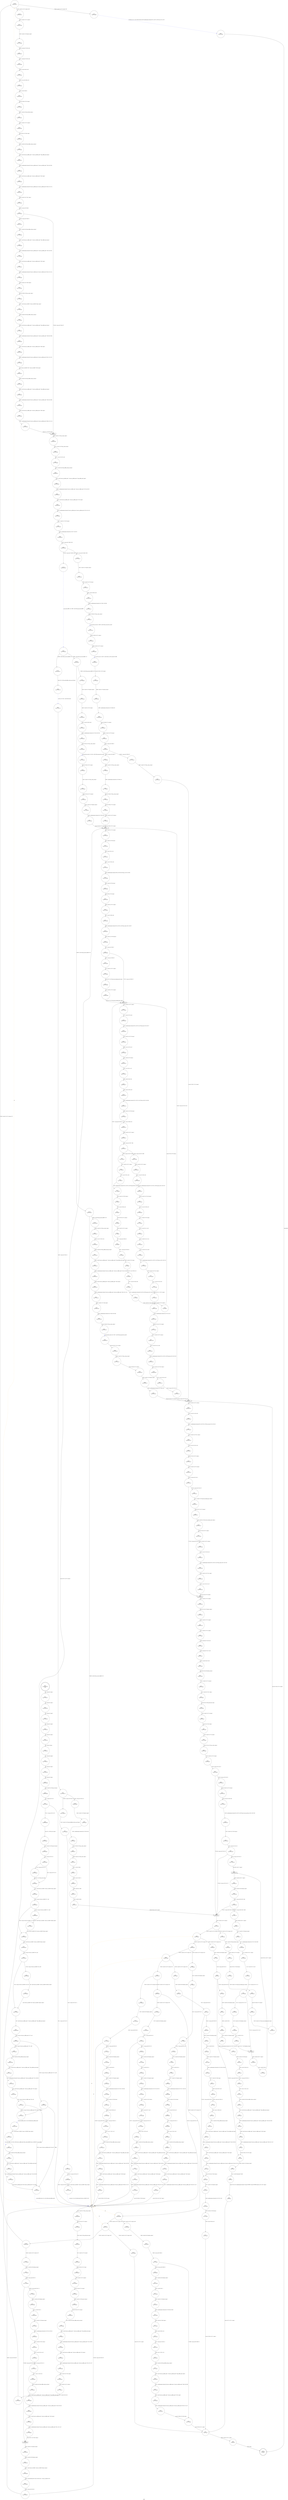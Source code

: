 digraph yylex {
label="yylex"
9430 [label="N9430\n(rp:35, ep:0)\nexit", shape="doublecircle"]
9431 [label="N9431\n(rp:478, ep:478)\nentry", shape="doublecircle"]
9431 -> 9433 [label="%1 = alloca i32, align 4"]
9433 [label="N9433\n(rp:477, ep:477)", shape="circle"]
9433 -> 9434 [label="%2 = alloca i32, align 4"]
9434 [label="N9434\n(rp:476, ep:476)", shape="circle"]
9434 -> 9435 [label="%3 = alloca i8*, align 8"]
9435 [label="N9435\n(rp:475, ep:475)", shape="circle"]
9435 -> 9436 [label="%4 = alloca i8*, align 8"]
9436 [label="N9436\n(rp:474, ep:474)", shape="circle"]
9436 -> 9437 [label="%5 = alloca i32, align 4"]
9437 [label="N9437\n(rp:473, ep:473)", shape="circle"]
9437 -> 9438 [label="%6 = alloca i8, align 1"]
9438 [label="N9438\n(rp:472, ep:472)", shape="circle"]
9438 -> 9439 [label="%7 = alloca i64, align 8"]
9439 [label="N9439\n(rp:471, ep:471)", shape="circle"]
9439 -> 9440 [label="%8 = alloca i32, align 4"]
9440 [label="N9440\n(rp:470, ep:470)", shape="circle"]
9440 -> 9445 [label="%9 = alloca i32, align 4"]
9445 [label="N9445\n(rp:469, ep:469)", shape="circle"]
9445 -> 9446 [label="%10 = load i32, i32* @yy_init, align 4"]
9446 [label="N9446\n(rp:468, ep:468)", shape="circle"]
9446 -> 9447 [label="%11 = icmp ne i32 %10, 0"]
9447 [label="N9447\n(rp:467, ep:467)", shape="circle"]
9447 -> 9960 [label="[!(%11 = icmp ne i32 %10, 0)]"]
9447 -> 9487 [label="[%11 = icmp ne i32 %10, 0]"]
9449 [label="N9449\n(rp:465, ep:465)", shape="circle"]
9449 -> 9450 [label="%13 = load i32, i32* @yy_start, align 4"]
9450 [label="N9450\n(rp:464, ep:464)", shape="circle"]
9450 -> 9451 [label="%14 = icmp ne i32 %13, 0"]
9451 [label="N9451\n(rp:463, ep:463)", shape="circle"]
9451 -> 9962 [label="[!(%14 = icmp ne i32 %13, 0)]"]
9451 -> 9454 [label="[%14 = icmp ne i32 %13, 0]"]
9454 [label="N9454\n(rp:461, ep:461)", shape="circle"]
9454 -> 9455 [label="%17 = load %struct._IO_FILE*, %struct._IO_FILE** @yyin, align 8"]
9455 [label="N9455\n(rp:460, ep:460)", shape="circle"]
9455 -> 9456 [label="%18 = icmp ne %struct._IO_FILE* %17, null"]
9456 [label="N9456\n(rp:459, ep:459)", shape="circle"]
9456 -> 9964 [label="[!(%18 = icmp ne %struct._IO_FILE* %17, null)]"]
9456 -> 9460 [label="[%18 = icmp ne %struct._IO_FILE* %17, null]"]
9458 [label="N9458\n(rp:457, ep:457)", shape="circle"]
9458 -> 9460 [label="store %struct._IO_FILE* %20, %struct._IO_FILE** @yyin, align 8"]
9460 [label="N9460\n(rp:456, ep:456)", shape="circle"]
9460 -> 9461 [label="%22 = load %struct._IO_FILE*, %struct._IO_FILE** @yyout, align 8"]
9461 [label="N9461\n(rp:455, ep:455)", shape="circle"]
9461 -> 9462 [label="%23 = icmp ne %struct._IO_FILE* %22, null"]
9462 [label="N9462\n(rp:454, ep:454)", shape="circle"]
9462 -> 9966 [label="[!(%23 = icmp ne %struct._IO_FILE* %22, null)]"]
9462 -> 9466 [label="[%23 = icmp ne %struct._IO_FILE* %22, null]"]
9464 [label="N9464\n(rp:452, ep:452)", shape="circle"]
9464 -> 9466 [label="store %struct._IO_FILE* %25, %struct._IO_FILE** @yyout, align 8"]
9466 [label="N9466\n(rp:451, ep:451)", shape="circle"]
9466 -> 9467 [label="%27 = load %struct.yy_buffer_state**, %struct.yy_buffer_state*** @yy_buffer_stack, align 8"]
9467 [label="N9467\n(rp:450, ep:450)", shape="circle"]
9467 -> 9468 [label="%28 = icmp ne %struct.yy_buffer_state** %27, null"]
9468 [label="N9468\n(rp:449, ep:449)", shape="circle"]
9468 -> 9967 [label="[%28 = icmp ne %struct.yy_buffer_state** %27, null]"]
9468 -> 9968 [label="[!(%28 = icmp ne %struct.yy_buffer_state** %27, null)]"]
9470 [label="N9470\n(rp:446, ep:446)", shape="circle"]
9470 -> 9471 [label="%31 = load %struct.yy_buffer_state**, %struct.yy_buffer_state*** @yy_buffer_stack, align 8"]
9471 [label="N9471\n(rp:445, ep:445)", shape="circle"]
9471 -> 9472 [label="%32 = getelementptr inbounds %struct.yy_buffer_state*, %struct.yy_buffer_state** %31, i64 %30"]
9472 [label="N9472\n(rp:444, ep:444)", shape="circle"]
9472 -> 9473 [label="%33 = load %struct.yy_buffer_state*, %struct.yy_buffer_state** %32, align 8"]
9473 [label="N9473\n(rp:443, ep:443)", shape="circle"]
9473 -> 9474 [label="%34 = icmp ne %struct.yy_buffer_state* %33, null"]
9474 [label="N9474\n(rp:442, ep:442)", shape="circle"]
9474 -> 9484 [label="[%34 = icmp ne %struct.yy_buffer_state* %33, null]"]
9474 -> 9476 [label="[!(%34 = icmp ne %struct.yy_buffer_state* %33, null)]"]
9476 [label="N9476\n(rp:441, ep:441)", shape="circle"]
9476 -> 9477 [label="yyensure_buffer_stack --@-- call void @yyensure_buffer_stack()", style="dashed", color="blue"]
9477 [label="N9477\n(rp:440, ep:440)", shape="circle"]
9477 -> 9478 [label="%37 = load %struct._IO_FILE*, %struct._IO_FILE** @yyin, align 8"]
9478 [label="N9478\n(rp:439, ep:439)", shape="circle"]
9478 -> 9479 [label="yy_create_buffer --@-- %38 = call %struct.yy_buffer_state* @yy_create_buffer(%struct._IO_FILE* %37, i32 16384)", style="dashed", color="blue"]
9479 [label="N9479\n(rp:438, ep:438)", shape="circle"]
9479 -> 9480 [label="%39 = load i64, i64* @yy_buffer_stack_top, align 8"]
9480 [label="N9480\n(rp:437, ep:437)", shape="circle"]
9480 -> 9481 [label="%40 = load %struct.yy_buffer_state**, %struct.yy_buffer_state*** @yy_buffer_stack, align 8"]
9481 [label="N9481\n(rp:436, ep:436)", shape="circle"]
9481 -> 9482 [label="%41 = getelementptr inbounds %struct.yy_buffer_state*, %struct.yy_buffer_state** %40, i64 %39"]
9482 [label="N9482\n(rp:435, ep:435)", shape="circle"]
9482 -> 9484 [label="store %struct.yy_buffer_state* %38, %struct.yy_buffer_state** %41, align 8"]
9484 [label="N9484\n(rp:434, ep:434)", shape="circle"]
9484 -> 9487 [label="yy_load_buffer_state --@-- call void @yy_load_buffer_state()", style="dashed", color="blue"]
9487 [label="N9487\n(rp:433, ep:354)", shape="box"]
9487 -> 9488 [label="%45 = load i8*, i8** @yy_c_buf_p, align 8"]
9487 -> 9487 [label="@", style="dashed", color="orange"]
9487 -> 10002 [label="@", style="dashed", color="orange"]
9487 -> 10004 [label="@", style="dashed", color="orange"]
9487 -> 9992 [label="@", style="dashed", color="orange"]
9487 -> 10008 [label="@", style="dashed", color="orange"]
9487 -> 9996 [label="@", style="dashed", color="orange"]
9488 [label="N9488\n(rp:432, ep:353)", shape="circle"]
9488 -> 9489 [label="store i8* %45, i8** %3, align 8"]
9489 [label="N9489\n(rp:431, ep:352)", shape="circle"]
9489 -> 9490 [label="%46 = load i8, i8* @yy_hold_char, align 1"]
9490 [label="N9490\n(rp:430, ep:351)", shape="circle"]
9490 -> 9491 [label="%47 = load i8*, i8** %3, align 8"]
9491 [label="N9491\n(rp:429, ep:350)", shape="circle"]
9491 -> 9492 [label="store i8 %46, i8* %47, align 1"]
9492 [label="N9492\n(rp:428, ep:349)", shape="circle"]
9492 -> 9493 [label="%48 = load i8*, i8** %3, align 8"]
9493 [label="N9493\n(rp:427, ep:348)", shape="circle"]
9493 -> 9494 [label="store i8* %48, i8** %4, align 8"]
9494 [label="N9494\n(rp:426, ep:345)", shape="circle"]
9494 -> 9495 [label="%49 = load i32, i32* @yy_start, align 4"]
9495 [label="N9495\n(rp:425, ep:343)", shape="circle"]
9495 -> 9496 [label="store i32 %49, i32* %2, align 4"]
9496 [label="N9496\n(rp:424, ep:341)", shape="circle"]
9496 -> 9497 [label="%50 = load i64, i64* @yy_buffer_stack_top, align 8"]
9497 [label="N9497\n(rp:423, ep:339)", shape="circle"]
9497 -> 9498 [label="%51 = load %struct.yy_buffer_state**, %struct.yy_buffer_state*** @yy_buffer_stack, align 8"]
9498 [label="N9498\n(rp:422, ep:337)", shape="circle"]
9498 -> 9499 [label="%52 = getelementptr inbounds %struct.yy_buffer_state*, %struct.yy_buffer_state** %51, i64 %50"]
9499 [label="N9499\n(rp:421, ep:335)", shape="circle"]
9499 -> 9500 [label="%53 = load %struct.yy_buffer_state*, %struct.yy_buffer_state** %52, align 8"]
9500 [label="N9500\n(rp:420, ep:332)", shape="circle"]
9500 -> 9501 [label="%54 = getelementptr inbounds %struct.yy_buffer_state, %struct.yy_buffer_state* %53, i32 0, i32 7"]
9501 [label="N9501\n(rp:419, ep:329)", shape="circle"]
9501 -> 9502 [label="%55 = load i32, i32* %54, align 4"]
9502 [label="N9502\n(rp:418, ep:326)", shape="circle"]
9502 -> 9503 [label="%56 = load i32, i32* %2, align 4"]
9503 [label="N9503\n(rp:417, ep:323)", shape="circle"]
9503 -> 9504 [label="%57 = add i32 %56, %55"]
9504 [label="N9504\n(rp:416, ep:320)", shape="circle"]
9504 -> 9508 [label="store i32 %57, i32* %2, align 4"]
9508 [label="N9508\n(rp:415, ep:317)", shape="box"]
9508 -> 9509 [label="%60 = load i8*, i8** %3, align 8"]
9509 [label="N9509\n(rp:414, ep:316)", shape="circle"]
9509 -> 9510 [label="%61 = load i8, i8* %60, align 1"]
9510 [label="N9510\n(rp:413, ep:314)", shape="circle"]
9510 -> 9511 [label="%62 = zext i8 %61 to i32"]
9511 [label="N9511\n(rp:412, ep:312)", shape="circle"]
9511 -> 9512 [label="%63 = zext i32 %62 to i64"]
9512 [label="N9512\n(rp:411, ep:310)", shape="circle"]
9512 -> 9513 [label="%64 = getelementptr inbounds [256 x i8], [256 x i8]* @yy_ec, i64 0, i64 %63"]
9513 [label="N9513\n(rp:410, ep:308)", shape="circle"]
9513 -> 9514 [label="%65 = load i8, i8* %64, align 1"]
9514 [label="N9514\n(rp:409, ep:306)", shape="circle"]
9514 -> 9515 [label="store i8 %65, i8* %6, align 1"]
9515 [label="N9515\n(rp:408, ep:304)", shape="circle"]
9515 -> 9516 [label="%66 = load i32, i32* %2, align 4"]
9516 [label="N9516\n(rp:407, ep:302)", shape="circle"]
9516 -> 9517 [label="%67 = sext i32 %66 to i64"]
9517 [label="N9517\n(rp:406, ep:300)", shape="circle"]
9517 -> 9518 [label="%68 = getelementptr inbounds [33 x i16], [33 x i16]* @yy_accept, i64 0, i64 %67"]
9518 [label="N9518\n(rp:405, ep:297)", shape="circle"]
9518 -> 9519 [label="%69 = load i16, i16* %68, align 2"]
9519 [label="N9519\n(rp:404, ep:295)", shape="circle"]
9519 -> 9520 [label="%70 = icmp ne i16 %69, 0"]
9520 [label="N9520\n(rp:403, ep:293)", shape="circle"]
9520 -> 9973 [label="[%70 = icmp ne i16 %69, 0]"]
9520 -> 9527 [label="[!(%70 = icmp ne i16 %69, 0)]"]
9522 [label="N9522\n(rp:401, ep:290)", shape="circle"]
9522 -> 9523 [label="store i32 %72, i32* @yy_last_accepting_state, align 4"]
9523 [label="N9523\n(rp:400, ep:288)", shape="circle"]
9523 -> 9524 [label="%73 = load i8*, i8** %3, align 8"]
9524 [label="N9524\n(rp:399, ep:286)", shape="circle"]
9524 -> 9527 [label="store i8* %73, i8** @yy_last_accepting_cpos, align 8"]
9527 [label="N9527\n(rp:398, ep:285)", shape="box"]
9527 -> 9528 [label="%76 = load i32, i32* %2, align 4"]
9528 [label="N9528\n(rp:397, ep:284)", shape="circle"]
9528 -> 9529 [label="%77 = sext i32 %76 to i64"]
9529 [label="N9529\n(rp:396, ep:283)", shape="circle"]
9529 -> 9530 [label="%78 = getelementptr inbounds [35 x i16], [35 x i16]* @yy_base, i64 0, i64 %77"]
9530 [label="N9530\n(rp:395, ep:282)", shape="circle"]
9530 -> 9531 [label="%79 = load i16, i16* %78, align 2"]
9531 [label="N9531\n(rp:394, ep:281)", shape="circle"]
9531 -> 9532 [label="%80 = zext i16 %79 to i32"]
9532 [label="N9532\n(rp:393, ep:280)", shape="circle"]
9532 -> 9533 [label="%81 = load i8, i8* %6, align 1"]
9533 [label="N9533\n(rp:392, ep:279)", shape="circle"]
9533 -> 9534 [label="%82 = zext i8 %81 to i32"]
9534 [label="N9534\n(rp:391, ep:278)", shape="circle"]
9534 -> 9535 [label="%83 = add i32 %80, %82"]
9535 [label="N9535\n(rp:390, ep:277)", shape="circle"]
9535 -> 9536 [label="%84 = sext i32 %83 to i64"]
9536 [label="N9536\n(rp:389, ep:276)", shape="circle"]
9536 -> 9537 [label="%85 = getelementptr inbounds [52 x i16], [52 x i16]* @yy_chk, i64 0, i64 %84"]
9537 [label="N9537\n(rp:388, ep:275)", shape="circle"]
9537 -> 9538 [label="%86 = load i16, i16* %85, align 2"]
9538 [label="N9538\n(rp:387, ep:274)", shape="circle"]
9538 -> 9539 [label="%87 = sext i16 %86 to i32"]
9539 [label="N9539\n(rp:386, ep:273)", shape="circle"]
9539 -> 9540 [label="%88 = load i32, i32* %2, align 4"]
9540 [label="N9540\n(rp:385, ep:272)", shape="circle"]
9540 -> 9541 [label="%89 = icmp ne i32 %87, %88"]
9541 [label="N9541\n(rp:384, ep:271)", shape="circle"]
9541 -> 9975 [label="[%89 = icmp ne i32 %87, %88]"]
9541 -> 9976 [label="[!(%89 = icmp ne i32 %87, %88)]"]
9543 [label="N9543\n(rp:13, ep:313)", shape="circle"]
9543 -> 9544 [label="%92 = sext i32 %91 to i64"]
9544 [label="N9544\n(rp:12, ep:311)", shape="circle"]
9544 -> 9545 [label="%93 = getelementptr inbounds [35 x i16], [35 x i16]* @yy_def, i64 0, i64 %92"]
9545 [label="N9545\n(rp:11, ep:309)", shape="circle"]
9545 -> 9546 [label="%94 = load i16, i16* %93, align 2"]
9546 [label="N9546\n(rp:10, ep:307)", shape="circle"]
9546 -> 9547 [label="%95 = sext i16 %94 to i32"]
9547 [label="N9547\n(rp:9, ep:305)", shape="circle"]
9547 -> 9548 [label="store i32 %95, i32* %2, align 4"]
9548 [label="N9548\n(rp:8, ep:303)", shape="circle"]
9548 -> 9549 [label="%96 = load i32, i32* %2, align 4"]
9549 [label="N9549\n(rp:7, ep:301)", shape="circle"]
9549 -> 9550 [label="%97 = icmp sge i32 %96, 33"]
9550 [label="N9550\n(rp:6, ep:299)", shape="circle"]
9550 -> 9977 [label="[%97 = icmp sge i32 %96, 33]"]
9550 -> 9527 [label="[!(%97 = icmp sge i32 %96, 33)]"]
9552 [label="N9552\n(rp:4, ep:296)", shape="circle"]
9552 -> 9553 [label="%100 = zext i8 %99 to i32"]
9553 [label="N9553\n(rp:3, ep:294)", shape="circle"]
9553 -> 9554 [label="%101 = zext i32 %100 to i64"]
9554 [label="N9554\n(rp:2, ep:291)", shape="circle"]
9554 -> 9555 [label="%102 = getelementptr inbounds [8 x i8], [8 x i8]* @yy_meta, i64 0, i64 %101"]
9555 [label="N9555\n(rp:1, ep:289)", shape="circle"]
9555 -> 9556 [label="%103 = load i8, i8* %102, align 1"]
9556 [label="N9556\n(rp:0, ep:287)", shape="circle"]
9556 -> 9527 [label="store i8 %103, i8* %6, align 1"]
9560 [label="N9560\n(rp:382, ep:199)", shape="circle"]
9560 -> 9561 [label="%107 = sext i32 %106 to i64"]
9561 [label="N9561\n(rp:381, ep:198)", shape="circle"]
9561 -> 9562 [label="%108 = getelementptr inbounds [35 x i16], [35 x i16]* @yy_base, i64 0, i64 %107"]
9562 [label="N9562\n(rp:380, ep:197)", shape="circle"]
9562 -> 9563 [label="%109 = load i16, i16* %108, align 2"]
9563 [label="N9563\n(rp:379, ep:196)", shape="circle"]
9563 -> 9564 [label="%110 = zext i16 %109 to i32"]
9564 [label="N9564\n(rp:378, ep:195)", shape="circle"]
9564 -> 9565 [label="%111 = load i8, i8* %6, align 1"]
9565 [label="N9565\n(rp:377, ep:194)", shape="circle"]
9565 -> 9566 [label="%112 = zext i8 %111 to i32"]
9566 [label="N9566\n(rp:376, ep:193)", shape="circle"]
9566 -> 9567 [label="%113 = add i32 %110, %112"]
9567 [label="N9567\n(rp:375, ep:192)", shape="circle"]
9567 -> 9568 [label="%114 = zext i32 %113 to i64"]
9568 [label="N9568\n(rp:374, ep:191)", shape="circle"]
9568 -> 9569 [label="%115 = getelementptr inbounds [52 x i16], [52 x i16]* @yy_nxt, i64 0, i64 %114"]
9569 [label="N9569\n(rp:373, ep:190)", shape="circle"]
9569 -> 9570 [label="%116 = load i16, i16* %115, align 2"]
9570 [label="N9570\n(rp:372, ep:189)", shape="circle"]
9570 -> 9571 [label="%117 = zext i16 %116 to i32"]
9571 [label="N9571\n(rp:371, ep:188)", shape="circle"]
9571 -> 9572 [label="store i32 %117, i32* %2, align 4"]
9572 [label="N9572\n(rp:370, ep:187)", shape="circle"]
9572 -> 9573 [label="%118 = load i8*, i8** %3, align 8"]
9573 [label="N9573\n(rp:369, ep:186)", shape="circle"]
9573 -> 9574 [label="%119 = getelementptr inbounds i8, i8* %118, i32 1"]
9574 [label="N9574\n(rp:368, ep:185)", shape="circle"]
9574 -> 9576 [label="store i8* %119, i8** %3, align 8"]
9576 [label="N9576\n(rp:367, ep:184)", shape="circle"]
9576 -> 9577 [label="%121 = load i32, i32* %2, align 4"]
9577 [label="N9577\n(rp:366, ep:183)", shape="circle"]
9577 -> 9578 [label="%122 = sext i32 %121 to i64"]
9578 [label="N9578\n(rp:365, ep:182)", shape="circle"]
9578 -> 9579 [label="%123 = getelementptr inbounds [35 x i16], [35 x i16]* @yy_base, i64 0, i64 %122"]
9579 [label="N9579\n(rp:364, ep:181)", shape="circle"]
9579 -> 9580 [label="%124 = load i16, i16* %123, align 2"]
9580 [label="N9580\n(rp:363, ep:180)", shape="circle"]
9580 -> 9581 [label="%125 = zext i16 %124 to i32"]
9581 [label="N9581\n(rp:362, ep:179)", shape="circle"]
9581 -> 9582 [label="%126 = icmp ne i32 %125, 44"]
9582 [label="N9582\n(rp:361, ep:178)", shape="circle"]
9582 -> 9508 [label="[%126 = icmp ne i32 %125, 44]"]
9582 -> 9584 [label="[!(%126 = icmp ne i32 %125, 44)]"]
9584 [label="N9584\n(rp:360, ep:122)", shape="box"]
9584 -> 9585 [label="%129 = load i32, i32* %2, align 4"]
9585 [label="N9585\n(rp:359, ep:121)", shape="circle"]
9585 -> 9586 [label="%130 = sext i32 %129 to i64"]
9586 [label="N9586\n(rp:358, ep:120)", shape="circle"]
9586 -> 9587 [label="%131 = getelementptr inbounds [33 x i16], [33 x i16]* @yy_accept, i64 0, i64 %130"]
9587 [label="N9587\n(rp:357, ep:119)", shape="circle"]
9587 -> 9588 [label="%132 = load i16, i16* %131, align 2"]
9588 [label="N9588\n(rp:356, ep:118)", shape="circle"]
9588 -> 9589 [label="%133 = sext i16 %132 to i32"]
9589 [label="N9589\n(rp:355, ep:117)", shape="circle"]
9589 -> 9590 [label="store i32 %133, i32* %5, align 4"]
9590 [label="N9590\n(rp:354, ep:116)", shape="circle"]
9590 -> 9591 [label="%134 = load i32, i32* %5, align 4"]
9591 [label="N9591\n(rp:353, ep:115)", shape="circle"]
9591 -> 9592 [label="%135 = icmp eq i32 %134, 0"]
9592 [label="N9592\n(rp:352, ep:114)", shape="circle"]
9592 -> 9981 [label="[%135 = icmp eq i32 %134, 0]"]
9592 -> 9604 [label="[!(%135 = icmp eq i32 %134, 0)]"]
9594 [label="N9594\n(rp:350, ep:112)", shape="circle"]
9594 -> 9595 [label="store i8* %137, i8** %3, align 8"]
9595 [label="N9595\n(rp:349, ep:111)", shape="circle"]
9595 -> 9596 [label="%138 = load i32, i32* @yy_last_accepting_state, align 4"]
9596 [label="N9596\n(rp:348, ep:110)", shape="circle"]
9596 -> 9597 [label="store i32 %138, i32* %2, align 4"]
9597 [label="N9597\n(rp:347, ep:109)", shape="circle"]
9597 -> 9598 [label="%139 = load i32, i32* %2, align 4"]
9598 [label="N9598\n(rp:346, ep:108)", shape="circle"]
9598 -> 9599 [label="%140 = sext i32 %139 to i64"]
9599 [label="N9599\n(rp:345, ep:107)", shape="circle"]
9599 -> 9600 [label="%141 = getelementptr inbounds [33 x i16], [33 x i16]* @yy_accept, i64 0, i64 %140"]
9600 [label="N9600\n(rp:344, ep:106)", shape="circle"]
9600 -> 9601 [label="%142 = load i16, i16* %141, align 2"]
9601 [label="N9601\n(rp:343, ep:105)", shape="circle"]
9601 -> 9602 [label="%143 = sext i16 %142 to i32"]
9602 [label="N9602\n(rp:342, ep:104)", shape="circle"]
9602 -> 9604 [label="store i32 %143, i32* %5, align 4"]
9604 [label="N9604\n(rp:341, ep:103)", shape="box"]
9604 -> 9605 [label="%145 = load i8*, i8** %4, align 8"]
9605 [label="N9605\n(rp:340, ep:102)", shape="circle"]
9605 -> 9606 [label="store i8* %145, i8** @yytext, align 8"]
9606 [label="N9606\n(rp:339, ep:101)", shape="circle"]
9606 -> 9607 [label="%146 = load i8*, i8** %3, align 8"]
9607 [label="N9607\n(rp:338, ep:100)", shape="circle"]
9607 -> 9608 [label="%147 = load i8*, i8** %4, align 8"]
9608 [label="N9608\n(rp:337, ep:99)", shape="circle"]
9608 -> 9609 [label="%148 = ptrtoint i8* %146 to i64"]
9609 [label="N9609\n(rp:336, ep:98)", shape="circle"]
9609 -> 9610 [label="%149 = ptrtoint i8* %147 to i64"]
9610 [label="N9610\n(rp:335, ep:97)", shape="circle"]
9610 -> 9611 [label="%150 = sub i64 %148, %149"]
9611 [label="N9611\n(rp:334, ep:96)", shape="circle"]
9611 -> 9612 [label="store i64 %150, i64* @yyleng, align 8"]
9612 [label="N9612\n(rp:333, ep:95)", shape="circle"]
9612 -> 9613 [label="%151 = load i8*, i8** %3, align 8"]
9613 [label="N9613\n(rp:332, ep:94)", shape="circle"]
9613 -> 9614 [label="%152 = load i8, i8* %151, align 1"]
9614 [label="N9614\n(rp:331, ep:93)", shape="circle"]
9614 -> 9615 [label="store i8 %152, i8* @yy_hold_char, align 1"]
9615 [label="N9615\n(rp:330, ep:92)", shape="circle"]
9615 -> 9616 [label="%153 = load i8*, i8** %3, align 8"]
9616 [label="N9616\n(rp:329, ep:91)", shape="circle"]
9616 -> 9617 [label="store i8 0, i8* %153, align 1"]
9617 [label="N9617\n(rp:328, ep:90)", shape="circle"]
9617 -> 9618 [label="%154 = load i8*, i8** %3, align 8"]
9618 [label="N9618\n(rp:327, ep:89)", shape="circle"]
9618 -> 9619 [label="store i8* %154, i8** @yy_c_buf_p, align 8"]
9619 [label="N9619\n(rp:326, ep:88)", shape="circle"]
9619 -> 9620 [label="%155 = load i32, i32* %5, align 4"]
9620 [label="N9620\n(rp:325, ep:87)", shape="circle"]
9620 -> 9621 [label="%156 = icmp ne i32 %155, 8"]
9621 [label="N9621\n(rp:324, ep:86)", shape="circle"]
9621 -> 9983 [label="[%156 = icmp ne i32 %155, 8]"]
9621 -> 9653 [label="[!(%156 = icmp ne i32 %155, 8)]"]
9623 [label="N9623\n(rp:322, ep:153)", shape="circle"]
9623 -> 9624 [label="%159 = sext i32 %158 to i64"]
9624 [label="N9624\n(rp:321, ep:152)", shape="circle"]
9624 -> 9625 [label="%160 = getelementptr inbounds [8 x i32], [8 x i32]* @yy_rule_can_match_eol, i64 0, i64 %159"]
9625 [label="N9625\n(rp:320, ep:151)", shape="circle"]
9625 -> 9626 [label="%161 = load i32, i32* %160, align 4"]
9626 [label="N9626\n(rp:319, ep:150)", shape="circle"]
9626 -> 9627 [label="%162 = icmp ne i32 %161, 0"]
9627 [label="N9627\n(rp:318, ep:149)", shape="circle"]
9627 -> 9985 [label="[%162 = icmp ne i32 %161, 0]"]
9627 -> 9653 [label="[!(%162 = icmp ne i32 %161, 0)]"]
9631 [label="N9631\n(rp:316, ep:158)", shape="box"]
9631 -> 9632 [label="%165 = load i64, i64* %7, align 8"]
9632 [label="N9632\n(rp:315, ep:157)", shape="circle"]
9632 -> 9633 [label="%166 = load i64, i64* @yyleng, align 8"]
9633 [label="N9633\n(rp:314, ep:156)", shape="circle"]
9633 -> 9634 [label="%167 = icmp ult i64 %165, %166"]
9634 [label="N9634\n(rp:313, ep:155)", shape="circle"]
9634 -> 9987 [label="[%167 = icmp ult i64 %165, %166]"]
9634 -> 9653 [label="[!(%167 = icmp ult i64 %165, %166)]"]
9636 [label="N9636\n(rp:26, ep:171)", shape="circle"]
9636 -> 9637 [label="%170 = load i8*, i8** @yytext, align 8"]
9637 [label="N9637\n(rp:25, ep:170)", shape="circle"]
9637 -> 9638 [label="%171 = getelementptr inbounds i8, i8* %170, i64 %169"]
9638 [label="N9638\n(rp:24, ep:169)", shape="circle"]
9638 -> 9639 [label="%172 = load i8, i8* %171, align 1"]
9639 [label="N9639\n(rp:23, ep:168)", shape="circle"]
9639 -> 9640 [label="%173 = sext i8 %172 to i32"]
9640 [label="N9640\n(rp:22, ep:167)", shape="circle"]
9640 -> 9641 [label="%174 = icmp eq i32 %173, 10"]
9641 [label="N9641\n(rp:21, ep:166)", shape="circle"]
9641 -> 9989 [label="[%174 = icmp eq i32 %173, 10]"]
9641 -> 9647 [label="[!(%174 = icmp eq i32 %173, 10)]"]
9643 [label="N9643\n(rp:19, ep:164)", shape="circle"]
9643 -> 9644 [label="%177 = add i32 %176, 1"]
9644 [label="N9644\n(rp:18, ep:163)", shape="circle"]
9644 -> 9647 [label="store i32 %177, i32* @yylineno, align 4"]
9647 [label="N9647\n(rp:17, ep:162)", shape="box"]
9647 -> 9648 [label="%180 = load i64, i64* %7, align 8"]
9648 [label="N9648\n(rp:16, ep:161)", shape="circle"]
9648 -> 9649 [label="%181 = add i64 %180, 1"]
9649 [label="N9649\n(rp:15, ep:160)", shape="circle"]
9649 -> 9631 [label="store i64 %181, i64* %7, align 8"]
9653 [label="N9653\n(rp:312, ep:73)", shape="box"]
9653 -> 9654 [label="%185 = load i32, i32* %5, align 4"]
9654 [label="N9654\n(rp:311, ep:72)", shape="circle"]
9654 -> 9991 [label="[%185 = load i32, i32* %5, align 4==0]"]
9654 -> 9992 [label="[%185 = load i32, i32* %5, align 4!=0]"]
9656 [label="N9656\n(rp:33, ep:136)", shape="circle"]
9656 -> 9657 [label="%188 = load i8*, i8** %3, align 8"]
9657 [label="N9657\n(rp:32, ep:134)", shape="circle"]
9657 -> 9658 [label="store i8 %187, i8* %188, align 1"]
9658 [label="N9658\n(rp:31, ep:132)", shape="circle"]
9658 -> 9659 [label="%189 = load i8*, i8** @yy_last_accepting_cpos, align 8"]
9659 [label="N9659\n(rp:30, ep:130)", shape="circle"]
9659 -> 9660 [label="store i8* %189, i8** %3, align 8"]
9660 [label="N9660\n(rp:29, ep:128)", shape="circle"]
9660 -> 9661 [label="%190 = load i32, i32* @yy_last_accepting_state, align 4"]
9661 [label="N9661\n(rp:28, ep:125)", shape="circle"]
9661 -> 9584 [label="store i32 %190, i32* %2, align 4"]
9664 [label="N9664\n(rp:57, ep:22)", shape="circle"]
9664 -> 9665 [label="%193 = icmp ugt i64 %192, 0"]
9665 [label="N9665\n(rp:56, ep:21)", shape="circle"]
9665 -> 10011 [label="[%193 = icmp ugt i64 %192, 0]"]
9665 -> 9681 [label="[!(%193 = icmp ugt i64 %192, 0)]"]
9667 [label="N9667\n(rp:54, ep:19)", shape="circle"]
9667 -> 9668 [label="%196 = sub i64 %195, 1"]
9668 [label="N9668\n(rp:53, ep:18)", shape="circle"]
9668 -> 9669 [label="%197 = load i8*, i8** @yytext, align 8"]
9669 [label="N9669\n(rp:52, ep:17)", shape="circle"]
9669 -> 9670 [label="%198 = getelementptr inbounds i8, i8* %197, i64 %196"]
9670 [label="N9670\n(rp:51, ep:16)", shape="circle"]
9670 -> 9671 [label="%199 = load i8, i8* %198, align 1"]
9671 [label="N9671\n(rp:50, ep:15)", shape="circle"]
9671 -> 9672 [label="%200 = sext i8 %199 to i32"]
9672 [label="N9672\n(rp:49, ep:14)", shape="circle"]
9672 -> 9673 [label="%201 = icmp eq i32 %200, 10"]
9673 [label="N9673\n(rp:48, ep:13)", shape="circle"]
9673 -> 9674 [label="%202 = zext i1 %201 to i32"]
9674 [label="N9674\n(rp:47, ep:12)", shape="circle"]
9674 -> 9675 [label="%203 = load i64, i64* @yy_buffer_stack_top, align 8"]
9675 [label="N9675\n(rp:46, ep:11)", shape="circle"]
9675 -> 9676 [label="%204 = load %struct.yy_buffer_state**, %struct.yy_buffer_state*** @yy_buffer_stack, align 8"]
9676 [label="N9676\n(rp:45, ep:10)", shape="circle"]
9676 -> 9677 [label="%205 = getelementptr inbounds %struct.yy_buffer_state*, %struct.yy_buffer_state** %204, i64 %203"]
9677 [label="N9677\n(rp:44, ep:9)", shape="circle"]
9677 -> 9678 [label="%206 = load %struct.yy_buffer_state*, %struct.yy_buffer_state** %205, align 8"]
9678 [label="N9678\n(rp:43, ep:8)", shape="circle"]
9678 -> 9679 [label="%207 = getelementptr inbounds %struct.yy_buffer_state, %struct.yy_buffer_state* %206, i32 0, i32 7"]
9679 [label="N9679\n(rp:42, ep:7)", shape="circle"]
9679 -> 9681 [label="store i32 %202, i32* %207, align 4"]
9681 [label="N9681\n(rp:41, ep:6)", shape="circle"]
9681 -> 9682 [label="%209 = load i8*, i8** @yytext, align 8"]
9682 [label="N9682\n(rp:40, ep:5)", shape="circle"]
9682 -> 9683 [label="%210 = call i8* @strdup(i8* %209)"]
9683 [label="N9683\n(rp:39, ep:4)", shape="circle"]
9683 -> 9684 [label="store i8* %210, i8** getelementptr inbounds (%union.YYSTYPE, %union.YYSTYPE* @yylval, i32 0, i32 0), align 8"]
9684 [label="N9684\n(rp:38, ep:3)", shape="circle"]
9684 -> 9957 [label="store i32 257, i32* %1, align 4"]
9687 [label="N9687\n(rp:74, ep:422)", shape="circle"]
9687 -> 9688 [label="%213 = icmp ugt i64 %212, 0"]
9688 [label="N9688\n(rp:73, ep:418)", shape="circle"]
9688 -> 10013 [label="[%213 = icmp ugt i64 %212, 0]"]
9688 -> 9487 [label="[!(%213 = icmp ugt i64 %212, 0)]"]
9690 [label="N9690\n(rp:71, ep:411)", shape="circle"]
9690 -> 9691 [label="%216 = sub i64 %215, 1"]
9691 [label="N9691\n(rp:70, ep:407)", shape="circle"]
9691 -> 9692 [label="%217 = load i8*, i8** @yytext, align 8"]
9692 [label="N9692\n(rp:69, ep:403)", shape="circle"]
9692 -> 9693 [label="%218 = getelementptr inbounds i8, i8* %217, i64 %216"]
9693 [label="N9693\n(rp:68, ep:399)", shape="circle"]
9693 -> 9694 [label="%219 = load i8, i8* %218, align 1"]
9694 [label="N9694\n(rp:67, ep:395)", shape="circle"]
9694 -> 9695 [label="%220 = sext i8 %219 to i32"]
9695 [label="N9695\n(rp:66, ep:391)", shape="circle"]
9695 -> 9696 [label="%221 = icmp eq i32 %220, 10"]
9696 [label="N9696\n(rp:65, ep:387)", shape="circle"]
9696 -> 9697 [label="%222 = zext i1 %221 to i32"]
9697 [label="N9697\n(rp:64, ep:383)", shape="circle"]
9697 -> 9698 [label="%223 = load i64, i64* @yy_buffer_stack_top, align 8"]
9698 [label="N9698\n(rp:63, ep:379)", shape="circle"]
9698 -> 9699 [label="%224 = load %struct.yy_buffer_state**, %struct.yy_buffer_state*** @yy_buffer_stack, align 8"]
9699 [label="N9699\n(rp:62, ep:375)", shape="circle"]
9699 -> 9700 [label="%225 = getelementptr inbounds %struct.yy_buffer_state*, %struct.yy_buffer_state** %224, i64 %223"]
9700 [label="N9700\n(rp:61, ep:370)", shape="circle"]
9700 -> 9701 [label="%226 = load %struct.yy_buffer_state*, %struct.yy_buffer_state** %225, align 8"]
9701 [label="N9701\n(rp:60, ep:365)", shape="circle"]
9701 -> 9702 [label="%227 = getelementptr inbounds %struct.yy_buffer_state, %struct.yy_buffer_state* %226, i32 0, i32 7"]
9702 [label="N9702\n(rp:59, ep:359)", shape="circle"]
9702 -> 9487 [label="store i32 %222, i32* %227, align 4"]
9706 [label="N9706\n(rp:96, ep:44)", shape="circle"]
9706 -> 9707 [label="%231 = icmp ugt i64 %230, 0"]
9707 [label="N9707\n(rp:95, ep:43)", shape="circle"]
9707 -> 10015 [label="[%231 = icmp ugt i64 %230, 0]"]
9707 -> 9723 [label="[!(%231 = icmp ugt i64 %230, 0)]"]
9709 [label="N9709\n(rp:93, ep:41)", shape="circle"]
9709 -> 9710 [label="%234 = sub i64 %233, 1"]
9710 [label="N9710\n(rp:92, ep:40)", shape="circle"]
9710 -> 9711 [label="%235 = load i8*, i8** @yytext, align 8"]
9711 [label="N9711\n(rp:91, ep:39)", shape="circle"]
9711 -> 9712 [label="%236 = getelementptr inbounds i8, i8* %235, i64 %234"]
9712 [label="N9712\n(rp:90, ep:38)", shape="circle"]
9712 -> 9713 [label="%237 = load i8, i8* %236, align 1"]
9713 [label="N9713\n(rp:89, ep:37)", shape="circle"]
9713 -> 9714 [label="%238 = sext i8 %237 to i32"]
9714 [label="N9714\n(rp:88, ep:36)", shape="circle"]
9714 -> 9715 [label="%239 = icmp eq i32 %238, 10"]
9715 [label="N9715\n(rp:87, ep:35)", shape="circle"]
9715 -> 9716 [label="%240 = zext i1 %239 to i32"]
9716 [label="N9716\n(rp:86, ep:34)", shape="circle"]
9716 -> 9717 [label="%241 = load i64, i64* @yy_buffer_stack_top, align 8"]
9717 [label="N9717\n(rp:85, ep:33)", shape="circle"]
9717 -> 9718 [label="%242 = load %struct.yy_buffer_state**, %struct.yy_buffer_state*** @yy_buffer_stack, align 8"]
9718 [label="N9718\n(rp:84, ep:32)", shape="circle"]
9718 -> 9719 [label="%243 = getelementptr inbounds %struct.yy_buffer_state*, %struct.yy_buffer_state** %242, i64 %241"]
9719 [label="N9719\n(rp:83, ep:31)", shape="circle"]
9719 -> 9720 [label="%244 = load %struct.yy_buffer_state*, %struct.yy_buffer_state** %243, align 8"]
9720 [label="N9720\n(rp:82, ep:30)", shape="circle"]
9720 -> 9721 [label="%245 = getelementptr inbounds %struct.yy_buffer_state, %struct.yy_buffer_state* %244, i32 0, i32 7"]
9721 [label="N9721\n(rp:81, ep:29)", shape="circle"]
9721 -> 9723 [label="store i32 %240, i32* %245, align 4"]
9723 [label="N9723\n(rp:80, ep:28)", shape="circle"]
9723 -> 9724 [label="%247 = load i8*, i8** @yytext, align 8"]
9724 [label="N9724\n(rp:79, ep:27)", shape="circle"]
9724 -> 9725 [label="%248 = getelementptr inbounds i8, i8* %247, i64 0"]
9725 [label="N9725\n(rp:78, ep:26)", shape="circle"]
9725 -> 9726 [label="%249 = load i8, i8* %248, align 1"]
9726 [label="N9726\n(rp:77, ep:25)", shape="circle"]
9726 -> 9727 [label="%250 = sext i8 %249 to i32"]
9727 [label="N9727\n(rp:76, ep:24)", shape="circle"]
9727 -> 9957 [label="store i32 %250, i32* %1, align 4"]
9730 [label="N9730\n(rp:113, ep:419)", shape="circle"]
9730 -> 9731 [label="%253 = icmp ugt i64 %252, 0"]
9731 [label="N9731\n(rp:112, ep:413)", shape="circle"]
9731 -> 10017 [label="[%253 = icmp ugt i64 %252, 0]"]
9731 -> 9487 [label="[!(%253 = icmp ugt i64 %252, 0)]"]
9733 [label="N9733\n(rp:110, ep:408)", shape="circle"]
9733 -> 9734 [label="%256 = sub i64 %255, 1"]
9734 [label="N9734\n(rp:109, ep:404)", shape="circle"]
9734 -> 9735 [label="%257 = load i8*, i8** @yytext, align 8"]
9735 [label="N9735\n(rp:108, ep:400)", shape="circle"]
9735 -> 9736 [label="%258 = getelementptr inbounds i8, i8* %257, i64 %256"]
9736 [label="N9736\n(rp:107, ep:396)", shape="circle"]
9736 -> 9737 [label="%259 = load i8, i8* %258, align 1"]
9737 [label="N9737\n(rp:106, ep:392)", shape="circle"]
9737 -> 9738 [label="%260 = sext i8 %259 to i32"]
9738 [label="N9738\n(rp:105, ep:388)", shape="circle"]
9738 -> 9739 [label="%261 = icmp eq i32 %260, 10"]
9739 [label="N9739\n(rp:104, ep:384)", shape="circle"]
9739 -> 9740 [label="%262 = zext i1 %261 to i32"]
9740 [label="N9740\n(rp:103, ep:380)", shape="circle"]
9740 -> 9741 [label="%263 = load i64, i64* @yy_buffer_stack_top, align 8"]
9741 [label="N9741\n(rp:102, ep:376)", shape="circle"]
9741 -> 9742 [label="%264 = load %struct.yy_buffer_state**, %struct.yy_buffer_state*** @yy_buffer_stack, align 8"]
9742 [label="N9742\n(rp:101, ep:371)", shape="circle"]
9742 -> 9743 [label="%265 = getelementptr inbounds %struct.yy_buffer_state*, %struct.yy_buffer_state** %264, i64 %263"]
9743 [label="N9743\n(rp:100, ep:366)", shape="circle"]
9743 -> 9744 [label="%266 = load %struct.yy_buffer_state*, %struct.yy_buffer_state** %265, align 8"]
9744 [label="N9744\n(rp:99, ep:360)", shape="circle"]
9744 -> 9745 [label="%267 = getelementptr inbounds %struct.yy_buffer_state, %struct.yy_buffer_state* %266, i32 0, i32 7"]
9745 [label="N9745\n(rp:98, ep:355)", shape="circle"]
9745 -> 9487 [label="store i32 %262, i32* %267, align 4"]
9749 [label="N9749\n(rp:130, ep:420)", shape="circle"]
9749 -> 9750 [label="%271 = icmp ugt i64 %270, 0"]
9750 [label="N9750\n(rp:129, ep:415)", shape="circle"]
9750 -> 10019 [label="[%271 = icmp ugt i64 %270, 0]"]
9750 -> 9487 [label="[!(%271 = icmp ugt i64 %270, 0)]"]
9752 [label="N9752\n(rp:127, ep:409)", shape="circle"]
9752 -> 9753 [label="%274 = sub i64 %273, 1"]
9753 [label="N9753\n(rp:126, ep:405)", shape="circle"]
9753 -> 9754 [label="%275 = load i8*, i8** @yytext, align 8"]
9754 [label="N9754\n(rp:125, ep:401)", shape="circle"]
9754 -> 9755 [label="%276 = getelementptr inbounds i8, i8* %275, i64 %274"]
9755 [label="N9755\n(rp:124, ep:397)", shape="circle"]
9755 -> 9756 [label="%277 = load i8, i8* %276, align 1"]
9756 [label="N9756\n(rp:123, ep:393)", shape="circle"]
9756 -> 9757 [label="%278 = sext i8 %277 to i32"]
9757 [label="N9757\n(rp:122, ep:389)", shape="circle"]
9757 -> 9758 [label="%279 = icmp eq i32 %278, 10"]
9758 [label="N9758\n(rp:121, ep:385)", shape="circle"]
9758 -> 9759 [label="%280 = zext i1 %279 to i32"]
9759 [label="N9759\n(rp:120, ep:381)", shape="circle"]
9759 -> 9760 [label="%281 = load i64, i64* @yy_buffer_stack_top, align 8"]
9760 [label="N9760\n(rp:119, ep:377)", shape="circle"]
9760 -> 9761 [label="%282 = load %struct.yy_buffer_state**, %struct.yy_buffer_state*** @yy_buffer_stack, align 8"]
9761 [label="N9761\n(rp:118, ep:372)", shape="circle"]
9761 -> 9762 [label="%283 = getelementptr inbounds %struct.yy_buffer_state*, %struct.yy_buffer_state** %282, i64 %281"]
9762 [label="N9762\n(rp:117, ep:367)", shape="circle"]
9762 -> 9763 [label="%284 = load %struct.yy_buffer_state*, %struct.yy_buffer_state** %283, align 8"]
9763 [label="N9763\n(rp:116, ep:361)", shape="circle"]
9763 -> 9764 [label="%285 = getelementptr inbounds %struct.yy_buffer_state, %struct.yy_buffer_state* %284, i32 0, i32 7"]
9764 [label="N9764\n(rp:115, ep:356)", shape="circle"]
9764 -> 9487 [label="store i32 %280, i32* %285, align 4"]
9768 [label="N9768\n(rp:148, ep:62)", shape="circle"]
9768 -> 9769 [label="%289 = icmp ugt i64 %288, 0"]
9769 [label="N9769\n(rp:147, ep:61)", shape="circle"]
9769 -> 10021 [label="[%289 = icmp ugt i64 %288, 0]"]
9769 -> 9785 [label="[!(%289 = icmp ugt i64 %288, 0)]"]
9771 [label="N9771\n(rp:145, ep:59)", shape="circle"]
9771 -> 9772 [label="%292 = sub i64 %291, 1"]
9772 [label="N9772\n(rp:144, ep:58)", shape="circle"]
9772 -> 9773 [label="%293 = load i8*, i8** @yytext, align 8"]
9773 [label="N9773\n(rp:143, ep:57)", shape="circle"]
9773 -> 9774 [label="%294 = getelementptr inbounds i8, i8* %293, i64 %292"]
9774 [label="N9774\n(rp:142, ep:56)", shape="circle"]
9774 -> 9775 [label="%295 = load i8, i8* %294, align 1"]
9775 [label="N9775\n(rp:141, ep:55)", shape="circle"]
9775 -> 9776 [label="%296 = sext i8 %295 to i32"]
9776 [label="N9776\n(rp:140, ep:54)", shape="circle"]
9776 -> 9777 [label="%297 = icmp eq i32 %296, 10"]
9777 [label="N9777\n(rp:139, ep:53)", shape="circle"]
9777 -> 9778 [label="%298 = zext i1 %297 to i32"]
9778 [label="N9778\n(rp:138, ep:52)", shape="circle"]
9778 -> 9779 [label="%299 = load i64, i64* @yy_buffer_stack_top, align 8"]
9779 [label="N9779\n(rp:137, ep:51)", shape="circle"]
9779 -> 9780 [label="%300 = load %struct.yy_buffer_state**, %struct.yy_buffer_state*** @yy_buffer_stack, align 8"]
9780 [label="N9780\n(rp:136, ep:50)", shape="circle"]
9780 -> 9781 [label="%301 = getelementptr inbounds %struct.yy_buffer_state*, %struct.yy_buffer_state** %300, i64 %299"]
9781 [label="N9781\n(rp:135, ep:49)", shape="circle"]
9781 -> 9782 [label="%302 = load %struct.yy_buffer_state*, %struct.yy_buffer_state** %301, align 8"]
9782 [label="N9782\n(rp:134, ep:48)", shape="circle"]
9782 -> 9783 [label="%303 = getelementptr inbounds %struct.yy_buffer_state, %struct.yy_buffer_state* %302, i32 0, i32 7"]
9783 [label="N9783\n(rp:133, ep:47)", shape="circle"]
9783 -> 9785 [label="store i32 %298, i32* %303, align 4"]
9785 [label="N9785\n(rp:132, ep:46)", shape="circle"]
9785 -> 9957 [label="store i32 258, i32* %1, align 4"]
9790 [label="N9790\n(rp:172, ep:432)", shape="circle"]
9790 -> 9791 [label="%308 = icmp ugt i64 %307, 0"]
9791 [label="N9791\n(rp:171, ep:431)", shape="circle"]
9791 -> 10023 [label="[%308 = icmp ugt i64 %307, 0]"]
9791 -> 9808 [label="[!(%308 = icmp ugt i64 %307, 0)]"]
9793 [label="N9793\n(rp:169, ep:429)", shape="circle"]
9793 -> 9794 [label="%311 = sub i64 %310, 1"]
9794 [label="N9794\n(rp:168, ep:428)", shape="circle"]
9794 -> 9795 [label="%312 = load i8*, i8** @yytext, align 8"]
9795 [label="N9795\n(rp:167, ep:427)", shape="circle"]
9795 -> 9796 [label="%313 = getelementptr inbounds i8, i8* %312, i64 %311"]
9796 [label="N9796\n(rp:166, ep:425)", shape="circle"]
9796 -> 9797 [label="%314 = load i8, i8* %313, align 1"]
9797 [label="N9797\n(rp:165, ep:421)", shape="circle"]
9797 -> 9798 [label="%315 = sext i8 %314 to i32"]
9798 [label="N9798\n(rp:164, ep:416)", shape="circle"]
9798 -> 9799 [label="%316 = icmp eq i32 %315, 10"]
9799 [label="N9799\n(rp:163, ep:410)", shape="circle"]
9799 -> 9800 [label="%317 = zext i1 %316 to i32"]
9800 [label="N9800\n(rp:162, ep:406)", shape="circle"]
9800 -> 9801 [label="%318 = load i64, i64* @yy_buffer_stack_top, align 8"]
9801 [label="N9801\n(rp:161, ep:402)", shape="circle"]
9801 -> 9802 [label="%319 = load %struct.yy_buffer_state**, %struct.yy_buffer_state*** @yy_buffer_stack, align 8"]
9802 [label="N9802\n(rp:160, ep:398)", shape="circle"]
9802 -> 9803 [label="%320 = getelementptr inbounds %struct.yy_buffer_state*, %struct.yy_buffer_state** %319, i64 %318"]
9803 [label="N9803\n(rp:159, ep:394)", shape="circle"]
9803 -> 9804 [label="%321 = load %struct.yy_buffer_state*, %struct.yy_buffer_state** %320, align 8"]
9804 [label="N9804\n(rp:158, ep:390)", shape="circle"]
9804 -> 9805 [label="%322 = getelementptr inbounds %struct.yy_buffer_state, %struct.yy_buffer_state* %321, i32 0, i32 7"]
9805 [label="N9805\n(rp:157, ep:386)", shape="circle"]
9805 -> 9808 [label="store i32 %317, i32* %322, align 4"]
9808 [label="N9808\n(rp:156, ep:382)", shape="box"]
9808 -> 9809 [label="%325 = load i8*, i8** @yytext, align 8"]
9809 [label="N9809\n(rp:155, ep:378)", shape="circle"]
9809 -> 9810 [label="%326 = load i64, i64* @yyleng, align 8"]
9810 [label="N9810\n(rp:154, ep:373)", shape="circle"]
9810 -> 9811 [label="%327 = load %struct._IO_FILE*, %struct._IO_FILE** @yyout, align 8"]
9811 [label="N9811\n(rp:153, ep:368)", shape="circle"]
9811 -> 9812 [label="%328 = call i64 @fwrite(i8* %325, i64 %326, i64 1, %struct._IO_FILE* %327)"]
9812 [label="N9812\n(rp:152, ep:362)", shape="circle"]
9812 -> 9813 [label="%329 = icmp ne i64 %328, 0"]
9813 [label="N9813\n(rp:151, ep:357)", shape="circle"]
9813 -> 9487 [label="[%329 = icmp ne i64 %328, 0]"]
9813 -> 9487 [label="[!(%329 = icmp ne i64 %328, 0)]"]
9819 [label="N9819\n(rp:298, ep:269)", shape="circle"]
9819 -> 9820 [label="%335 = load i8*, i8** @yytext, align 8"]
9820 [label="N9820\n(rp:297, ep:268)", shape="circle"]
9820 -> 9821 [label="%336 = ptrtoint i8* %334 to i64"]
9821 [label="N9821\n(rp:296, ep:267)", shape="circle"]
9821 -> 9822 [label="%337 = ptrtoint i8* %335 to i64"]
9822 [label="N9822\n(rp:295, ep:266)", shape="circle"]
9822 -> 9823 [label="%338 = sub i64 %336, %337"]
9823 [label="N9823\n(rp:294, ep:265)", shape="circle"]
9823 -> 9824 [label="%339 = trunc i64 %338 to i32"]
9824 [label="N9824\n(rp:293, ep:264)", shape="circle"]
9824 -> 9825 [label="%340 = sub i32 %339, 1"]
9825 [label="N9825\n(rp:292, ep:263)", shape="circle"]
9825 -> 9826 [label="store i32 %340, i32* %8, align 4"]
9826 [label="N9826\n(rp:291, ep:262)", shape="circle"]
9826 -> 9827 [label="%341 = load i8, i8* @yy_hold_char, align 1"]
9827 [label="N9827\n(rp:290, ep:261)", shape="circle"]
9827 -> 9828 [label="%342 = load i8*, i8** %3, align 8"]
9828 [label="N9828\n(rp:289, ep:260)", shape="circle"]
9828 -> 9829 [label="store i8 %341, i8* %342, align 1"]
9829 [label="N9829\n(rp:288, ep:259)", shape="circle"]
9829 -> 9830 [label="%343 = load i64, i64* @yy_buffer_stack_top, align 8"]
9830 [label="N9830\n(rp:287, ep:258)", shape="circle"]
9830 -> 9831 [label="%344 = load %struct.yy_buffer_state**, %struct.yy_buffer_state*** @yy_buffer_stack, align 8"]
9831 [label="N9831\n(rp:286, ep:257)", shape="circle"]
9831 -> 9832 [label="%345 = getelementptr inbounds %struct.yy_buffer_state*, %struct.yy_buffer_state** %344, i64 %343"]
9832 [label="N9832\n(rp:285, ep:256)", shape="circle"]
9832 -> 9833 [label="%346 = load %struct.yy_buffer_state*, %struct.yy_buffer_state** %345, align 8"]
9833 [label="N9833\n(rp:284, ep:255)", shape="circle"]
9833 -> 9834 [label="%347 = getelementptr inbounds %struct.yy_buffer_state, %struct.yy_buffer_state* %346, i32 0, i32 11"]
9834 [label="N9834\n(rp:283, ep:254)", shape="circle"]
9834 -> 9835 [label="%348 = load i32, i32* %347, align 4"]
9835 [label="N9835\n(rp:282, ep:253)", shape="circle"]
9835 -> 9836 [label="%349 = icmp eq i32 %348, 0"]
9836 [label="N9836\n(rp:281, ep:252)", shape="circle"]
9836 -> 10027 [label="[%349 = icmp eq i32 %348, 0]"]
9836 -> 9858 [label="[!(%349 = icmp eq i32 %348, 0)]"]
9838 [label="N9838\n(rp:279, ep:250)", shape="circle"]
9838 -> 9839 [label="%352 = load %struct.yy_buffer_state**, %struct.yy_buffer_state*** @yy_buffer_stack, align 8"]
9839 [label="N9839\n(rp:278, ep:249)", shape="circle"]
9839 -> 9840 [label="%353 = getelementptr inbounds %struct.yy_buffer_state*, %struct.yy_buffer_state** %352, i64 %351"]
9840 [label="N9840\n(rp:277, ep:248)", shape="circle"]
9840 -> 9841 [label="%354 = load %struct.yy_buffer_state*, %struct.yy_buffer_state** %353, align 8"]
9841 [label="N9841\n(rp:276, ep:247)", shape="circle"]
9841 -> 9842 [label="%355 = getelementptr inbounds %struct.yy_buffer_state, %struct.yy_buffer_state* %354, i32 0, i32 4"]
9842 [label="N9842\n(rp:275, ep:246)", shape="circle"]
9842 -> 9843 [label="%356 = load i32, i32* %355, align 8"]
9843 [label="N9843\n(rp:274, ep:245)", shape="circle"]
9843 -> 9844 [label="store i32 %356, i32* @yy_n_chars, align 4"]
9844 [label="N9844\n(rp:273, ep:244)", shape="circle"]
9844 -> 9845 [label="%357 = load %struct._IO_FILE*, %struct._IO_FILE** @yyin, align 8"]
9845 [label="N9845\n(rp:272, ep:243)", shape="circle"]
9845 -> 9846 [label="%358 = load i64, i64* @yy_buffer_stack_top, align 8"]
9846 [label="N9846\n(rp:271, ep:242)", shape="circle"]
9846 -> 9847 [label="%359 = load %struct.yy_buffer_state**, %struct.yy_buffer_state*** @yy_buffer_stack, align 8"]
9847 [label="N9847\n(rp:270, ep:241)", shape="circle"]
9847 -> 9848 [label="%360 = getelementptr inbounds %struct.yy_buffer_state*, %struct.yy_buffer_state** %359, i64 %358"]
9848 [label="N9848\n(rp:269, ep:240)", shape="circle"]
9848 -> 9849 [label="%361 = load %struct.yy_buffer_state*, %struct.yy_buffer_state** %360, align 8"]
9849 [label="N9849\n(rp:268, ep:239)", shape="circle"]
9849 -> 9850 [label="%362 = getelementptr inbounds %struct.yy_buffer_state, %struct.yy_buffer_state* %361, i32 0, i32 0"]
9850 [label="N9850\n(rp:267, ep:238)", shape="circle"]
9850 -> 9851 [label="store %struct._IO_FILE* %357, %struct._IO_FILE** %362, align 8"]
9851 [label="N9851\n(rp:266, ep:237)", shape="circle"]
9851 -> 9852 [label="%363 = load i64, i64* @yy_buffer_stack_top, align 8"]
9852 [label="N9852\n(rp:265, ep:236)", shape="circle"]
9852 -> 9853 [label="%364 = load %struct.yy_buffer_state**, %struct.yy_buffer_state*** @yy_buffer_stack, align 8"]
9853 [label="N9853\n(rp:264, ep:235)", shape="circle"]
9853 -> 9854 [label="%365 = getelementptr inbounds %struct.yy_buffer_state*, %struct.yy_buffer_state** %364, i64 %363"]
9854 [label="N9854\n(rp:263, ep:234)", shape="circle"]
9854 -> 9855 [label="%366 = load %struct.yy_buffer_state*, %struct.yy_buffer_state** %365, align 8"]
9855 [label="N9855\n(rp:262, ep:233)", shape="circle"]
9855 -> 9856 [label="%367 = getelementptr inbounds %struct.yy_buffer_state, %struct.yy_buffer_state* %366, i32 0, i32 11"]
9856 [label="N9856\n(rp:261, ep:232)", shape="circle"]
9856 -> 9858 [label="store i32 1, i32* %367, align 4"]
9858 [label="N9858\n(rp:260, ep:231)", shape="box"]
9858 -> 9859 [label="%369 = load i8*, i8** @yy_c_buf_p, align 8"]
9859 [label="N9859\n(rp:259, ep:230)", shape="circle"]
9859 -> 9860 [label="%370 = load i32, i32* @yy_n_chars, align 4"]
9860 [label="N9860\n(rp:258, ep:229)", shape="circle"]
9860 -> 9861 [label="%371 = sext i32 %370 to i64"]
9861 [label="N9861\n(rp:257, ep:228)", shape="circle"]
9861 -> 9862 [label="%372 = load i64, i64* @yy_buffer_stack_top, align 8"]
9862 [label="N9862\n(rp:256, ep:227)", shape="circle"]
9862 -> 9863 [label="%373 = load %struct.yy_buffer_state**, %struct.yy_buffer_state*** @yy_buffer_stack, align 8"]
9863 [label="N9863\n(rp:255, ep:226)", shape="circle"]
9863 -> 9864 [label="%374 = getelementptr inbounds %struct.yy_buffer_state*, %struct.yy_buffer_state** %373, i64 %372"]
9864 [label="N9864\n(rp:254, ep:225)", shape="circle"]
9864 -> 9865 [label="%375 = load %struct.yy_buffer_state*, %struct.yy_buffer_state** %374, align 8"]
9865 [label="N9865\n(rp:253, ep:224)", shape="circle"]
9865 -> 9866 [label="%376 = getelementptr inbounds %struct.yy_buffer_state, %struct.yy_buffer_state* %375, i32 0, i32 1"]
9866 [label="N9866\n(rp:252, ep:223)", shape="circle"]
9866 -> 9867 [label="%377 = load i8*, i8** %376, align 8"]
9867 [label="N9867\n(rp:251, ep:222)", shape="circle"]
9867 -> 9868 [label="%378 = getelementptr inbounds i8, i8* %377, i64 %371"]
9868 [label="N9868\n(rp:250, ep:221)", shape="circle"]
9868 -> 9869 [label="%379 = icmp ule i8* %369, %378"]
9869 [label="N9869\n(rp:249, ep:220)", shape="circle"]
9869 -> 10029 [label="[%379 = icmp ule i8* %369, %378]"]
9869 -> 10030 [label="[!(%379 = icmp ule i8* %369, %378)]"]
9872 [label="N9872\n(rp:196, ep:215)", shape="circle"]
9872 -> 9873 [label="%382 = load i32, i32* %8, align 4"]
9873 [label="N9873\n(rp:195, ep:214)", shape="circle"]
9873 -> 9874 [label="%383 = sext i32 %382 to i64"]
9874 [label="N9874\n(rp:194, ep:213)", shape="circle"]
9874 -> 9875 [label="%384 = getelementptr inbounds i8, i8* %381, i64 %383"]
9875 [label="N9875\n(rp:193, ep:212)", shape="circle"]
9875 -> 9876 [label="store i8* %384, i8** @yy_c_buf_p, align 8"]
9876 [label="N9876\n(rp:192, ep:211)", shape="circle"]
9876 -> 9877 [label="yy_get_previous_state --@-- %385 = call i32 @yy_get_previous_state()", style="dashed", color="blue"]
9877 [label="N9877\n(rp:191, ep:210)", shape="circle"]
9877 -> 9878 [label="store i32 %385, i32* %2, align 4"]
9878 [label="N9878\n(rp:190, ep:209)", shape="circle"]
9878 -> 9879 [label="%386 = load i32, i32* %2, align 4"]
9879 [label="N9879\n(rp:189, ep:208)", shape="circle"]
9879 -> 9880 [label="yy_try_NUL_trans --@-- %387 = call i32 @yy_try_NUL_trans(i32 %386)", style="dashed", color="blue"]
9880 [label="N9880\n(rp:188, ep:207)", shape="circle"]
9880 -> 9881 [label="store i32 %387, i32* %9, align 4"]
9881 [label="N9881\n(rp:187, ep:206)", shape="circle"]
9881 -> 9882 [label="%388 = load i8*, i8** @yytext, align 8"]
9882 [label="N9882\n(rp:186, ep:205)", shape="circle"]
9882 -> 9883 [label="%389 = getelementptr inbounds i8, i8* %388, i64 0"]
9883 [label="N9883\n(rp:185, ep:204)", shape="circle"]
9883 -> 9884 [label="store i8* %389, i8** %4, align 8"]
9884 [label="N9884\n(rp:184, ep:203)", shape="circle"]
9884 -> 9885 [label="%390 = load i32, i32* %9, align 4"]
9885 [label="N9885\n(rp:183, ep:202)", shape="circle"]
9885 -> 9886 [label="%391 = icmp ne i32 %390, 0"]
9886 [label="N9886\n(rp:182, ep:201)", shape="circle"]
9886 -> 10031 [label="[%391 = icmp ne i32 %390, 0]"]
9886 -> 10032 [label="[!(%391 = icmp ne i32 %390, 0)]"]
9888 [label="N9888\n(rp:178, ep:330)", shape="circle"]
9888 -> 9889 [label="%394 = getelementptr inbounds i8, i8* %393, i32 1"]
9889 [label="N9889\n(rp:177, ep:327)", shape="circle"]
9889 -> 9890 [label="store i8* %394, i8** @yy_c_buf_p, align 8"]
9890 [label="N9890\n(rp:176, ep:324)", shape="circle"]
9890 -> 9891 [label="store i8* %394, i8** %3, align 8"]
9891 [label="N9891\n(rp:175, ep:321)", shape="circle"]
9891 -> 9892 [label="%395 = load i32, i32* %9, align 4"]
9892 [label="N9892\n(rp:174, ep:318)", shape="circle"]
9892 -> 9508 [label="store i32 %395, i32* %2, align 4"]
9895 [label="N9895\n(rp:180, ep:123)", shape="circle"]
9895 -> 9584 [label="store i8* %397, i8** %3, align 8"]
9898 [label="N9898\n(rp:247, ep:218)", shape="circle"]
9898 -> 10033 [label="[%399 = call i32 @yy_get_next_buffer()==1]"]
9898 -> 10034 [label="[%399 = call i32 @yy_get_next_buffer()!=1]"]
9900 [label="N9900\n(rp:214, ep:175)", shape="circle"]
9900 -> 9901 [label="yywrap --@-- %401 = call i32 @yywrap()", style="dashed", color="blue"]
9901 [label="N9901\n(rp:213, ep:174)", shape="circle"]
9901 -> 9902 [label="%402 = icmp ne i32 %401, 0"]
9902 [label="N9902\n(rp:212, ep:173)", shape="circle"]
9902 -> 10039 [label="[%402 = icmp ne i32 %401, 0]"]
9902 -> 10040 [label="[!(%402 = icmp ne i32 %401, 0)]"]
9904 [label="N9904\n(rp:205, ep:81)", shape="circle"]
9904 -> 9905 [label="%405 = getelementptr inbounds i8, i8* %404, i64 0"]
9905 [label="N9905\n(rp:204, ep:80)", shape="circle"]
9905 -> 9906 [label="store i8* %405, i8** @yy_c_buf_p, align 8"]
9906 [label="N9906\n(rp:203, ep:79)", shape="circle"]
9906 -> 9907 [label="%406 = load i32, i32* @yy_start, align 4"]
9907 [label="N9907\n(rp:202, ep:78)", shape="circle"]
9907 -> 9908 [label="%407 = sub i32 %406, 1"]
9908 [label="N9908\n(rp:201, ep:77)", shape="circle"]
9908 -> 9909 [label="%408 = sdiv i32 %407, 2"]
9909 [label="N9909\n(rp:200, ep:76)", shape="circle"]
9909 -> 9910 [label="%409 = add i32 8, %408"]
9910 [label="N9910\n(rp:199, ep:75)", shape="circle"]
9910 -> 9911 [label="%410 = add i32 %409, 1"]
9911 [label="N9911\n(rp:198, ep:74)", shape="circle"]
9911 -> 9653 [label="store i32 %410, i32* %5, align 4"]
9914 [label="N9914\n(rp:210, ep:369)", shape="circle"]
9914 -> 9915 [label="%413 = icmp ne i32 %412, 0"]
9915 [label="N9915\n(rp:209, ep:364)", shape="circle"]
9915 -> 10042 [label="[!(%413 = icmp ne i32 %412, 0)]"]
9915 -> 9487 [label="[%413 = icmp ne i32 %412, 0]"]
9917 [label="N9917\n(rp:207, ep:358)", shape="circle"]
9917 -> 9487 [label="yyrestart --@-- call void @yyrestart(%struct._IO_FILE* %415)", style="dashed", color="blue"]
9922 [label="N9922\n(rp:226, ep:344)", shape="circle"]
9922 -> 9923 [label="%420 = load i32, i32* %8, align 4"]
9923 [label="N9923\n(rp:225, ep:342)", shape="circle"]
9923 -> 9924 [label="%421 = sext i32 %420 to i64"]
9924 [label="N9924\n(rp:224, ep:340)", shape="circle"]
9924 -> 9925 [label="%422 = getelementptr inbounds i8, i8* %419, i64 %421"]
9925 [label="N9925\n(rp:223, ep:338)", shape="circle"]
9925 -> 9926 [label="store i8* %422, i8** @yy_c_buf_p, align 8"]
9926 [label="N9926\n(rp:222, ep:336)", shape="circle"]
9926 -> 9927 [label="yy_get_previous_state --@-- %423 = call i32 @yy_get_previous_state()", style="dashed", color="blue"]
9927 [label="N9927\n(rp:221, ep:334)", shape="circle"]
9927 -> 9928 [label="store i32 %423, i32* %2, align 4"]
9928 [label="N9928\n(rp:220, ep:331)", shape="circle"]
9928 -> 9929 [label="%424 = load i8*, i8** @yy_c_buf_p, align 8"]
9929 [label="N9929\n(rp:219, ep:328)", shape="circle"]
9929 -> 9930 [label="store i8* %424, i8** %3, align 8"]
9930 [label="N9930\n(rp:218, ep:325)", shape="circle"]
9930 -> 9931 [label="%425 = load i8*, i8** @yytext, align 8"]
9931 [label="N9931\n(rp:217, ep:322)", shape="circle"]
9931 -> 9932 [label="%426 = getelementptr inbounds i8, i8* %425, i64 0"]
9932 [label="N9932\n(rp:216, ep:319)", shape="circle"]
9932 -> 9508 [label="store i8* %426, i8** %4, align 8"]
9935 [label="N9935\n(rp:243, ep:147)", shape="circle"]
9935 -> 9936 [label="%429 = sext i32 %428 to i64"]
9936 [label="N9936\n(rp:242, ep:146)", shape="circle"]
9936 -> 9937 [label="%430 = load i64, i64* @yy_buffer_stack_top, align 8"]
9937 [label="N9937\n(rp:241, ep:145)", shape="circle"]
9937 -> 9938 [label="%431 = load %struct.yy_buffer_state**, %struct.yy_buffer_state*** @yy_buffer_stack, align 8"]
9938 [label="N9938\n(rp:240, ep:144)", shape="circle"]
9938 -> 9939 [label="%432 = getelementptr inbounds %struct.yy_buffer_state*, %struct.yy_buffer_state** %431, i64 %430"]
9939 [label="N9939\n(rp:239, ep:143)", shape="circle"]
9939 -> 9940 [label="%433 = load %struct.yy_buffer_state*, %struct.yy_buffer_state** %432, align 8"]
9940 [label="N9940\n(rp:238, ep:142)", shape="circle"]
9940 -> 9941 [label="%434 = getelementptr inbounds %struct.yy_buffer_state, %struct.yy_buffer_state* %433, i32 0, i32 1"]
9941 [label="N9941\n(rp:237, ep:141)", shape="circle"]
9941 -> 9942 [label="%435 = load i8*, i8** %434, align 8"]
9942 [label="N9942\n(rp:236, ep:140)", shape="circle"]
9942 -> 9943 [label="%436 = getelementptr inbounds i8, i8* %435, i64 %429"]
9943 [label="N9943\n(rp:235, ep:139)", shape="circle"]
9943 -> 9944 [label="store i8* %436, i8** @yy_c_buf_p, align 8"]
9944 [label="N9944\n(rp:234, ep:137)", shape="circle"]
9944 -> 9945 [label="yy_get_previous_state --@-- %437 = call i32 @yy_get_previous_state()", style="dashed", color="blue"]
9945 [label="N9945\n(rp:233, ep:135)", shape="circle"]
9945 -> 9946 [label="store i32 %437, i32* %2, align 4"]
9946 [label="N9946\n(rp:232, ep:133)", shape="circle"]
9946 -> 9947 [label="%438 = load i8*, i8** @yy_c_buf_p, align 8"]
9947 [label="N9947\n(rp:231, ep:131)", shape="circle"]
9947 -> 9948 [label="store i8* %438, i8** %3, align 8"]
9948 [label="N9948\n(rp:230, ep:129)", shape="circle"]
9948 -> 9949 [label="%439 = load i8*, i8** @yytext, align 8"]
9949 [label="N9949\n(rp:229, ep:127)", shape="circle"]
9949 -> 9950 [label="%440 = getelementptr inbounds i8, i8* %439, i64 0"]
9950 [label="N9950\n(rp:228, ep:124)", shape="circle"]
9950 -> 9584 [label="store i8* %440, i8** %4, align 8"]
9955 [label="N9955\n(rp:300, ep:65)", shape="circle"]
9955 -> 9430 [label="unreachable"]
9957 [label="N9957\n(rp:37, ep:2)", shape="circle"]
9957 -> 9958 [label="%446 = load i32, i32* %1, align 4"]
9958 [label="N9958\n(rp:36, ep:1)", shape="circle"]
9958 -> 9430 [label="ret i32 %446"]
9960 [label="N9960\n(rp:466, ep:466)", shape="circle"]
9960 -> 9449 [label="store i32 1, i32* @yy_init, align 4"]
9962 [label="N9962\n(rp:462, ep:462)", shape="circle"]
9962 -> 9454 [label="store i32 1, i32* @yy_start, align 4"]
9964 [label="N9964\n(rp:458, ep:458)", shape="circle"]
9964 -> 9458 [label="%20 = load %struct._IO_FILE*, %struct._IO_FILE** @stdin, align 8"]
9966 [label="N9966\n(rp:453, ep:453)", shape="circle"]
9966 -> 9464 [label="%25 = load %struct._IO_FILE*, %struct._IO_FILE** @stdout, align 8"]
9967 [label="N9967\n(rp:447, ep:447)", shape="circle"]
9967 -> 9470 [label="%30 = load i64, i64* @yy_buffer_stack_top, align 8"]
9968 [label="N9968\n(rp:448, ep:448)", shape="circle"]
9968 -> 9484 [label="[false]"]
9968 -> 9476 [label="[!(false)]"]
9973 [label="N9973\n(rp:402, ep:292)", shape="circle"]
9973 -> 9522 [label="%72 = load i32, i32* %2, align 4"]
9975 [label="N9975\n(rp:14, ep:315)", shape="circle"]
9975 -> 9543 [label="%91 = load i32, i32* %2, align 4"]
9976 [label="N9976\n(rp:383, ep:200)", shape="circle"]
9976 -> 9560 [label="%106 = load i32, i32* %2, align 4"]
9977 [label="N9977\n(rp:5, ep:298)", shape="circle"]
9977 -> 9552 [label="%99 = load i8, i8* %6, align 1"]
9981 [label="N9981\n(rp:351, ep:113)", shape="circle"]
9981 -> 9594 [label="%137 = load i8*, i8** @yy_last_accepting_cpos, align 8"]
9983 [label="N9983\n(rp:323, ep:154)", shape="circle"]
9983 -> 9623 [label="%158 = load i32, i32* %5, align 4"]
9985 [label="N9985\n(rp:317, ep:159)", shape="circle"]
9985 -> 9631 [label="store i64 0, i64* %7, align 8"]
9987 [label="N9987\n(rp:27, ep:172)", shape="circle"]
9987 -> 9636 [label="%169 = load i64, i64* %7, align 8"]
9989 [label="N9989\n(rp:20, ep:165)", shape="circle"]
9989 -> 9643 [label="%176 = load i32, i32* @yylineno, align 4"]
9991 [label="N9991\n(rp:34, ep:138)", shape="circle"]
9991 -> 9656 [label="%187 = load i8, i8* @yy_hold_char, align 1"]
9992 [label="N9992\n(rp:310, ep:67)", shape="circle"]
9992 -> 9993 [label="[%185 = load i32, i32* %5, align 4==1]"]
9992 -> 9994 [label="[%185 = load i32, i32* %5, align 4!=1]"]
9993 [label="N9993\n(rp:58, ep:23)", shape="circle"]
9993 -> 9664 [label="%192 = load i64, i64* @yyleng, align 8"]
9994 [label="N9994\n(rp:309, ep:83)", shape="circle"]
9994 -> 9995 [label="[%185 = load i32, i32* %5, align 4==2]"]
9994 -> 9996 [label="[%185 = load i32, i32* %5, align 4!=2]"]
9995 [label="N9995\n(rp:75, ep:426)", shape="circle"]
9995 -> 9687 [label="%212 = load i64, i64* @yyleng, align 8"]
9996 [label="N9996\n(rp:308, ep:68)", shape="circle"]
9996 -> 9997 [label="[%185 = load i32, i32* %5, align 4==3]"]
9996 -> 9998 [label="[%185 = load i32, i32* %5, align 4!=3]"]
9997 [label="N9997\n(rp:97, ep:45)", shape="circle"]
9997 -> 9706 [label="%230 = load i64, i64* @yyleng, align 8"]
9998 [label="N9998\n(rp:307, ep:177)", shape="circle"]
9998 -> 9999 [label="[%185 = load i32, i32* %5, align 4==4]"]
9998 -> 10000 [label="[%185 = load i32, i32* %5, align 4!=4]"]
9999 [label="N9999\n(rp:114, ep:423)", shape="circle"]
9999 -> 9730 [label="%252 = load i64, i64* @yyleng, align 8"]
10000 [label="N10000\n(rp:306, ep:84)", shape="circle"]
10000 -> 10001 [label="[%185 = load i32, i32* %5, align 4==5]"]
10000 -> 10002 [label="[%185 = load i32, i32* %5, align 4!=5]"]
10001 [label="N10001\n(rp:131, ep:424)", shape="circle"]
10001 -> 9749 [label="%270 = load i64, i64* @yyleng, align 8"]
10002 [label="N10002\n(rp:305, ep:69)", shape="circle"]
10002 -> 10003 [label="[%185 = load i32, i32* %5, align 4==6]"]
10002 -> 10004 [label="[%185 = load i32, i32* %5, align 4!=6]"]
10003 [label="N10003\n(rp:149, ep:63)", shape="circle"]
10003 -> 9768 [label="%288 = load i64, i64* @yyleng, align 8"]
10004 [label="N10004\n(rp:304, ep:70)", shape="circle"]
10004 -> 10005 [label="[%185 = load i32, i32* %5, align 4==9]"]
10004 -> 10006 [label="[%185 = load i32, i32* %5, align 4!=9]"]
10005 [label="N10005\n(rp:150, ep:64)", shape="circle"]
10005 -> 9957 [label="store i32 0, i32* %1, align 4"]
10006 [label="N10006\n(rp:303, ep:85)", shape="circle"]
10006 -> 10007 [label="[%185 = load i32, i32* %5, align 4==7]"]
10006 -> 10008 [label="[%185 = load i32, i32* %5, align 4!=7]"]
10007 [label="N10007\n(rp:173, ep:433)", shape="circle"]
10007 -> 9790 [label="%307 = load i64, i64* @yyleng, align 8"]
10008 [label="N10008\n(rp:302, ep:71)", shape="circle"]
10008 -> 10009 [label="[%185 = load i32, i32* %5, align 4==8]"]
10008 -> 10010 [label="[%185 = load i32, i32* %5, align 4!=8]"]
10009 [label="N10009\n(rp:299, ep:270)", shape="circle"]
10009 -> 9819 [label="%334 = load i8*, i8** %3, align 8"]
10010 [label="N10010\n(rp:301, ep:66)", shape="circle"]
10010 -> 9955 [label="yy_fatal_error --@-- call void @yy_fatal_error(i8* getelementptr inbounds ([51 x i8], [51 x i8]* @.str, i32 0, i32 0))", style="dashed", color="blue"]
10011 [label="N10011\n(rp:55, ep:20)", shape="circle"]
10011 -> 9667 [label="%195 = load i64, i64* @yyleng, align 8"]
10013 [label="N10013\n(rp:72, ep:417)", shape="circle"]
10013 -> 9690 [label="%215 = load i64, i64* @yyleng, align 8"]
10015 [label="N10015\n(rp:94, ep:42)", shape="circle"]
10015 -> 9709 [label="%233 = load i64, i64* @yyleng, align 8"]
10017 [label="N10017\n(rp:111, ep:412)", shape="circle"]
10017 -> 9733 [label="%255 = load i64, i64* @yyleng, align 8"]
10019 [label="N10019\n(rp:128, ep:414)", shape="circle"]
10019 -> 9752 [label="%273 = load i64, i64* @yyleng, align 8"]
10021 [label="N10021\n(rp:146, ep:60)", shape="circle"]
10021 -> 9771 [label="%291 = load i64, i64* @yyleng, align 8"]
10023 [label="N10023\n(rp:170, ep:430)", shape="circle"]
10023 -> 9793 [label="%310 = load i64, i64* @yyleng, align 8"]
10027 [label="N10027\n(rp:280, ep:251)", shape="circle"]
10027 -> 9838 [label="%351 = load i64, i64* @yy_buffer_stack_top, align 8"]
10029 [label="N10029\n(rp:197, ep:216)", shape="circle"]
10029 -> 9872 [label="%381 = load i8*, i8** @yytext, align 8"]
10030 [label="N10030\n(rp:248, ep:219)", shape="circle"]
10030 -> 9898 [label="yy_get_next_buffer --@-- %399 = call i32 @yy_get_next_buffer()", style="dashed", color="blue"]
10031 [label="N10031\n(rp:179, ep:333)", shape="circle"]
10031 -> 9888 [label="%393 = load i8*, i8** @yy_c_buf_p, align 8"]
10032 [label="N10032\n(rp:181, ep:126)", shape="circle"]
10032 -> 9895 [label="%397 = load i8*, i8** @yy_c_buf_p, align 8"]
10033 [label="N10033\n(rp:215, ep:176)", shape="circle"]
10033 -> 9900 [label="store i32 0, i32* @yy_did_buffer_switch_on_eof, align 4"]
10034 [label="N10034\n(rp:246, ep:347)", shape="circle"]
10034 -> 10035 [label="[%399 = call i32 @yy_get_next_buffer()==0]"]
10034 -> 10036 [label="[%399 = call i32 @yy_get_next_buffer()!=0]"]
10035 [label="N10035\n(rp:227, ep:346)", shape="circle"]
10035 -> 9922 [label="%419 = load i8*, i8** @yytext, align 8"]
10036 [label="N10036\n(rp:245, ep:217)", shape="circle"]
10036 -> 10037 [label="[%399 = call i32 @yy_get_next_buffer()==2]"]
10036 -> 9487 [label="[%399 = call i32 @yy_get_next_buffer()!=2]"]
10037 [label="N10037\n(rp:244, ep:148)", shape="circle"]
10037 -> 9935 [label="%428 = load i32, i32* @yy_n_chars, align 4"]
10039 [label="N10039\n(rp:206, ep:82)", shape="circle"]
10039 -> 9904 [label="%404 = load i8*, i8** @yytext, align 8"]
10040 [label="N10040\n(rp:211, ep:374)", shape="circle"]
10040 -> 9914 [label="%412 = load i32, i32* @yy_did_buffer_switch_on_eof, align 4"]
10042 [label="N10042\n(rp:208, ep:363)", shape="circle"]
10042 -> 9917 [label="%415 = load %struct._IO_FILE*, %struct._IO_FILE** @yyin, align 8"]
}

